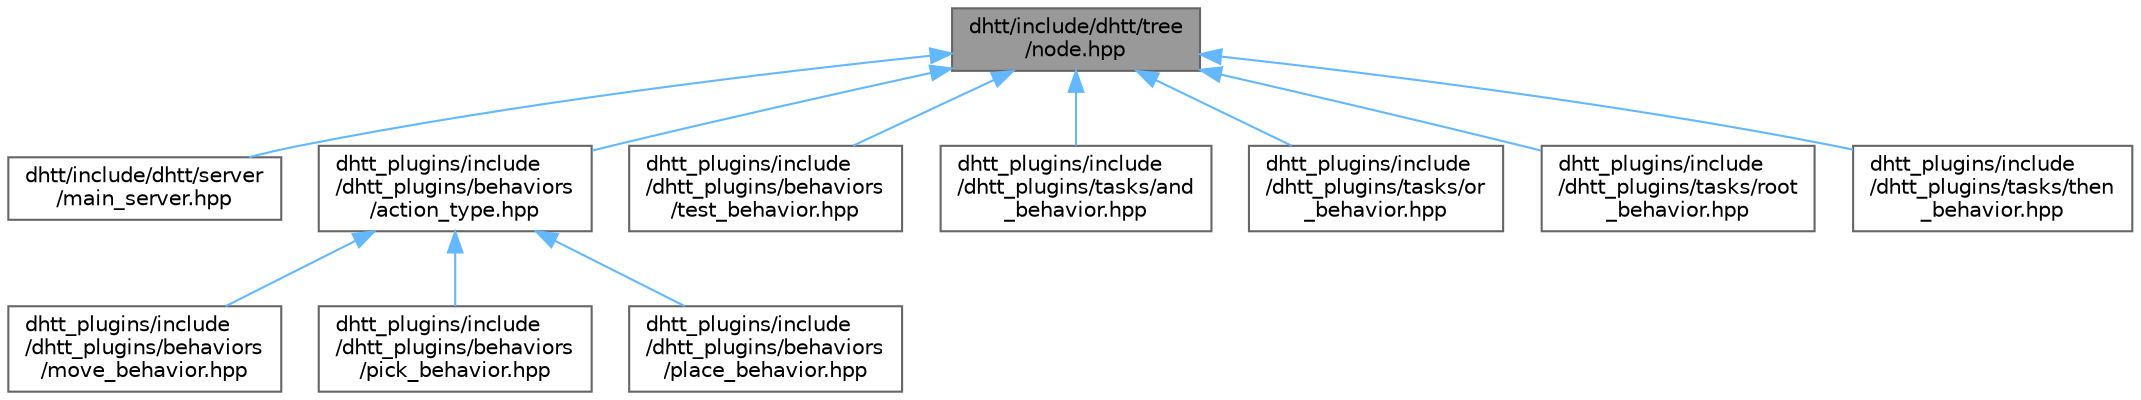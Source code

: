 digraph "dhtt/include/dhtt/tree/node.hpp"
{
 // LATEX_PDF_SIZE
  bgcolor="transparent";
  edge [fontname=Helvetica,fontsize=10,labelfontname=Helvetica,labelfontsize=10];
  node [fontname=Helvetica,fontsize=10,shape=box,height=0.2,width=0.4];
  Node1 [label="dhtt/include/dhtt/tree\l/node.hpp",height=0.2,width=0.4,color="gray40", fillcolor="grey60", style="filled", fontcolor="black",tooltip=" "];
  Node1 -> Node2 [dir="back",color="steelblue1",style="solid"];
  Node2 [label="dhtt/include/dhtt/server\l/main_server.hpp",height=0.2,width=0.4,color="grey40", fillcolor="white", style="filled",URL="$main__server_8hpp.html",tooltip=" "];
  Node1 -> Node3 [dir="back",color="steelblue1",style="solid"];
  Node3 [label="dhtt_plugins/include\l/dhtt_plugins/behaviors\l/action_type.hpp",height=0.2,width=0.4,color="grey40", fillcolor="white", style="filled",URL="$action__type_8hpp.html",tooltip=" "];
  Node3 -> Node4 [dir="back",color="steelblue1",style="solid"];
  Node4 [label="dhtt_plugins/include\l/dhtt_plugins/behaviors\l/move_behavior.hpp",height=0.2,width=0.4,color="grey40", fillcolor="white", style="filled",URL="$move__behavior_8hpp.html",tooltip=" "];
  Node3 -> Node5 [dir="back",color="steelblue1",style="solid"];
  Node5 [label="dhtt_plugins/include\l/dhtt_plugins/behaviors\l/pick_behavior.hpp",height=0.2,width=0.4,color="grey40", fillcolor="white", style="filled",URL="$pick__behavior_8hpp.html",tooltip=" "];
  Node3 -> Node6 [dir="back",color="steelblue1",style="solid"];
  Node6 [label="dhtt_plugins/include\l/dhtt_plugins/behaviors\l/place_behavior.hpp",height=0.2,width=0.4,color="grey40", fillcolor="white", style="filled",URL="$place__behavior_8hpp.html",tooltip=" "];
  Node1 -> Node7 [dir="back",color="steelblue1",style="solid"];
  Node7 [label="dhtt_plugins/include\l/dhtt_plugins/behaviors\l/test_behavior.hpp",height=0.2,width=0.4,color="grey40", fillcolor="white", style="filled",URL="$test__behavior_8hpp.html",tooltip=" "];
  Node1 -> Node8 [dir="back",color="steelblue1",style="solid"];
  Node8 [label="dhtt_plugins/include\l/dhtt_plugins/tasks/and\l_behavior.hpp",height=0.2,width=0.4,color="grey40", fillcolor="white", style="filled",URL="$and__behavior_8hpp.html",tooltip=" "];
  Node1 -> Node9 [dir="back",color="steelblue1",style="solid"];
  Node9 [label="dhtt_plugins/include\l/dhtt_plugins/tasks/or\l_behavior.hpp",height=0.2,width=0.4,color="grey40", fillcolor="white", style="filled",URL="$or__behavior_8hpp.html",tooltip=" "];
  Node1 -> Node10 [dir="back",color="steelblue1",style="solid"];
  Node10 [label="dhtt_plugins/include\l/dhtt_plugins/tasks/root\l_behavior.hpp",height=0.2,width=0.4,color="grey40", fillcolor="white", style="filled",URL="$root__behavior_8hpp.html",tooltip=" "];
  Node1 -> Node11 [dir="back",color="steelblue1",style="solid"];
  Node11 [label="dhtt_plugins/include\l/dhtt_plugins/tasks/then\l_behavior.hpp",height=0.2,width=0.4,color="grey40", fillcolor="white", style="filled",URL="$then__behavior_8hpp.html",tooltip=" "];
}
